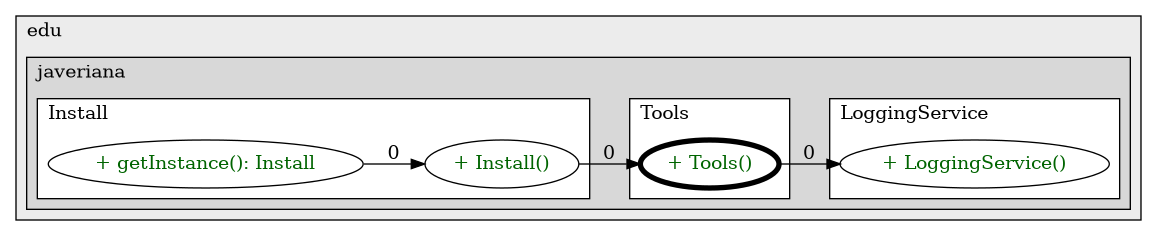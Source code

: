 @startuml

/' diagram meta data start
config=CallConfiguration;
{
  "rootMethod": "co.edu.javeriana.ctai.installer.model.tools.Tools#Tools()",
  "projectClassification": {
    "searchMode": "OpenProject", // OpenProject, AllProjects
    "includedProjects": "",
    "pathEndKeywords": "*.impl",
    "isClientPath": "",
    "isClientName": "",
    "isTestPath": "",
    "isTestName": "",
    "isMappingPath": "",
    "isMappingName": "",
    "isDataAccessPath": "",
    "isDataAccessName": "",
    "isDataStructurePath": "",
    "isDataStructureName": "",
    "isInterfaceStructuresPath": "",
    "isInterfaceStructuresName": "",
    "isEntryPointPath": "",
    "isEntryPointName": "",
    "treatFinalFieldsAsMandatory": false
  },
  "graphRestriction": {
    "classPackageExcludeFilter": "",
    "classPackageIncludeFilter": "",
    "classNameExcludeFilter": "",
    "classNameIncludeFilter": "",
    "methodNameExcludeFilter": "",
    "methodNameIncludeFilter": "",
    "removeByInheritance": "", // inheritance/annotation based filtering is done in a second step
    "removeByAnnotation": "",
    "removeByClassPackage": "", // cleanup the graph after inheritance/annotation based filtering is done
    "removeByClassName": "",
    "cutMappings": false,
    "cutEnum": false,
    "cutTests": true,
    "cutClient": false,
    "cutDataAccess": false,
    "cutInterfaceStructures": false,
    "cutDataStructures": false,
    "cutGetterAndSetter": false,
    "cutConstructors": false
  },
  "graphTraversal": {
    "forwardDepth": 2,
    "backwardDepth": 2,
    "classPackageExcludeFilter": "",
    "classPackageIncludeFilter": "",
    "classNameExcludeFilter": "",
    "classNameIncludeFilter": "",
    "methodNameExcludeFilter": "",
    "methodNameIncludeFilter": "",
    "hideMappings": false,
    "hideDataStructures": false,
    "hidePrivateMethods": true,
    "hideInterfaceCalls": true, // indirection: implementation -> interface (is hidden) -> implementation
    "onlyShowApplicationEntryPoints": false, // root node is included
    "useMethodCallsForStructureDiagram": "ForwardOnly" // ForwardOnly, BothDirections, No
  },
  "details": {
    "aggregation": "GroupByClass", // ByClass, GroupByClass, None
    "showMethodParametersTypes": true,
    "showMethodParametersNames": true,
    "showMethodReturnType": true,
    "showPackageLevels": 2,
    "showCallOrder": true,
    "edgeMode": "MethodsOnly", // TypesOnly, MethodsOnly, TypesAndMethods, MethodsAndDirectTypeUsage
    "showDetailedClassStructure": true
  },
  "rootClass": "co.edu.javeriana.ctai.installer.model.tools.Tools",
  "extensionCallbackMethod": "" // qualified.class.name#methodName - signature: public static String method(String)
}
diagram meta data end '/



digraph g {
    rankdir="LR"
    splines=polyline
    

'nodes 
subgraph cluster_100278 { 
   	label=edu
	labeljust=l
	fillcolor="#ececec"
	style=filled
   
   subgraph cluster_496592481 { 
   	label=javeriana
	labeljust=l
	fillcolor="#d8d8d8"
	style=filled
   
   subgraph cluster_108133415 { 
   	label=Tools
	labeljust=l
	fillcolor=white
	style=filled
   
   Tools861186420XXXTools0[
	label="+ Tools()"
	style=filled
	fillcolor=white
	tooltip="Tools

null"
	penwidth=4
	fontcolor=darkgreen
];
} 

subgraph cluster_1795875308 { 
   	label=Install
	labeljust=l
	fillcolor=white
	style=filled
   
   Install1071375199XXXInstall0[
	label="+ Install()"
	style=filled
	fillcolor=white
	tooltip="Install

null"
	fontcolor=darkgreen
];

Install1071375199XXXgetInstance0[
	label="+ getInstance(): Install"
	style=filled
	fillcolor=white
	tooltip="Install

null"
	fontcolor=darkgreen
];
} 

subgraph cluster_1869741592 { 
   	label=LoggingService
	labeljust=l
	fillcolor=white
	style=filled
   
   LoggingService861186420XXXLoggingService0[
	label="+ LoggingService()"
	style=filled
	fillcolor=white
	tooltip="LoggingService

null"
	fontcolor=darkgreen
];
} 
} 
} 

'edges    
Install1071375199XXXInstall0 -> Tools861186420XXXTools0[label=0];
Install1071375199XXXgetInstance0 -> Install1071375199XXXInstall0[label=0];
Tools861186420XXXTools0 -> LoggingService861186420XXXLoggingService0[label=0];
    
}
@enduml